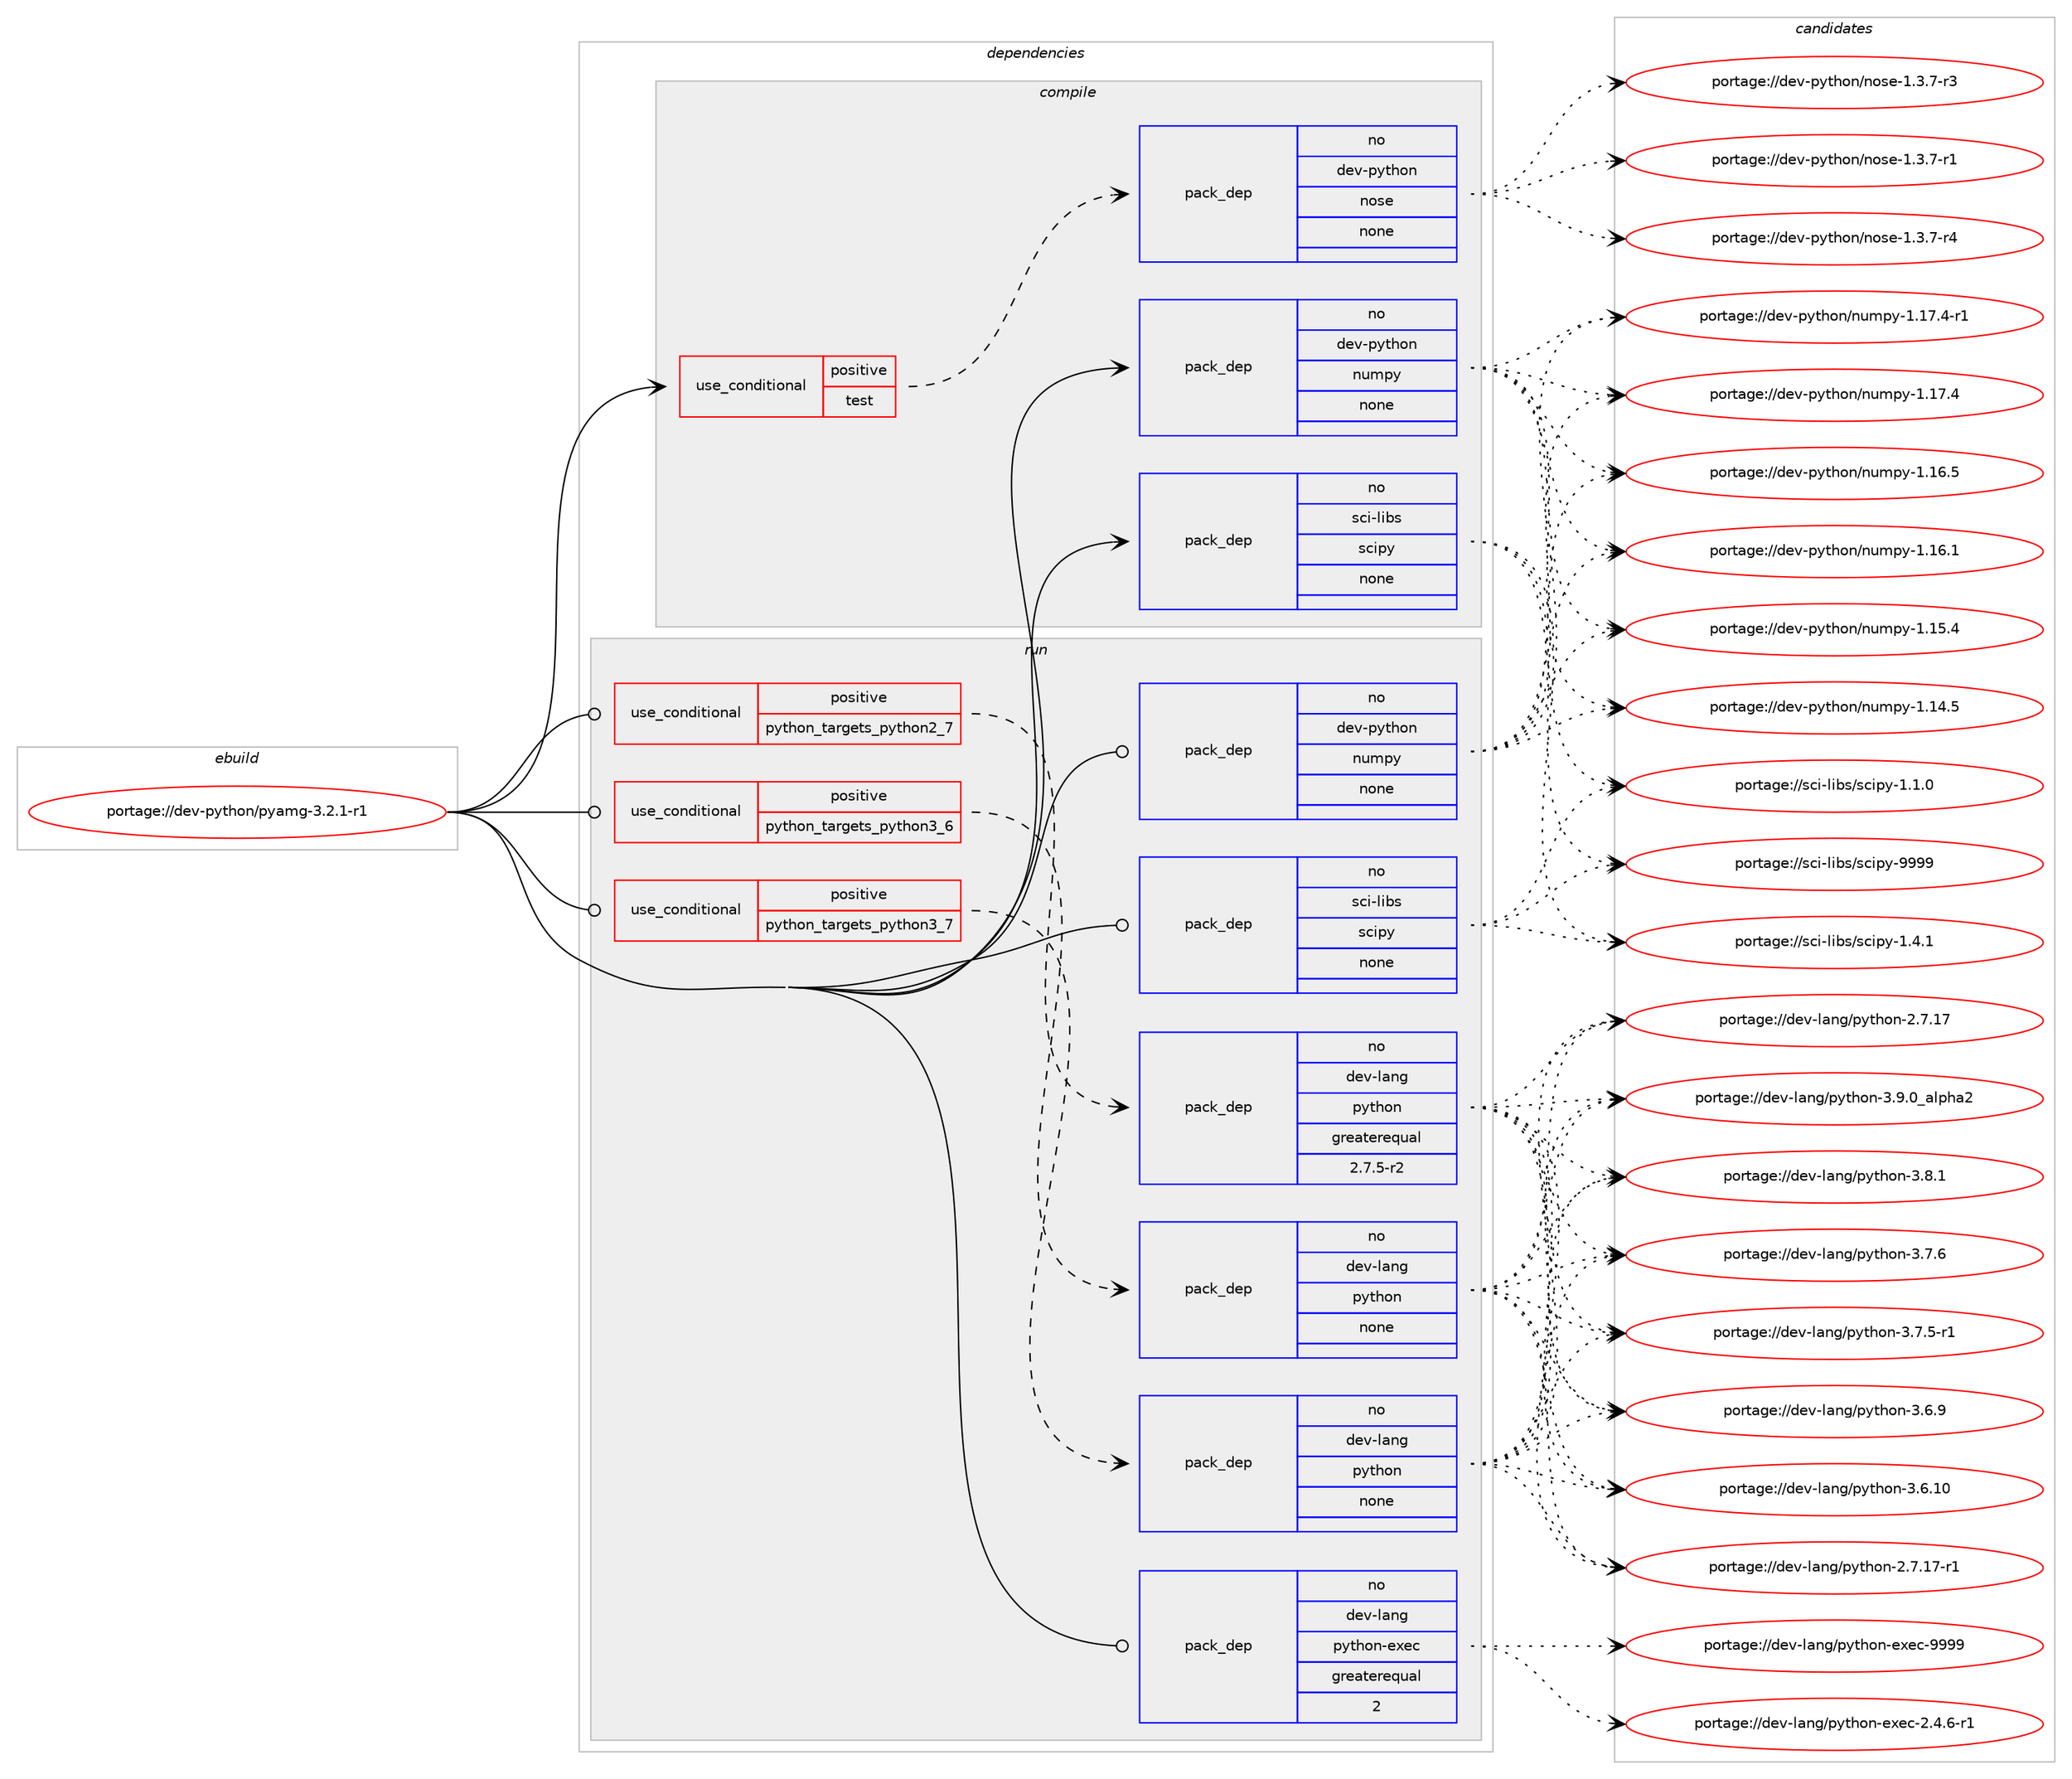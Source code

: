 digraph prolog {

# *************
# Graph options
# *************

newrank=true;
concentrate=true;
compound=true;
graph [rankdir=LR,fontname=Helvetica,fontsize=10,ranksep=1.5];#, ranksep=2.5, nodesep=0.2];
edge  [arrowhead=vee];
node  [fontname=Helvetica,fontsize=10];

# **********
# The ebuild
# **********

subgraph cluster_leftcol {
color=gray;
label=<<i>ebuild</i>>;
id [label="portage://dev-python/pyamg-3.2.1-r1", color=red, width=4, href="../dev-python/pyamg-3.2.1-r1.svg"];
}

# ****************
# The dependencies
# ****************

subgraph cluster_midcol {
color=gray;
label=<<i>dependencies</i>>;
subgraph cluster_compile {
fillcolor="#eeeeee";
style=filled;
label=<<i>compile</i>>;
subgraph cond110056 {
dependency439959 [label=<<TABLE BORDER="0" CELLBORDER="1" CELLSPACING="0" CELLPADDING="4"><TR><TD ROWSPAN="3" CELLPADDING="10">use_conditional</TD></TR><TR><TD>positive</TD></TR><TR><TD>test</TD></TR></TABLE>>, shape=none, color=red];
subgraph pack324965 {
dependency439960 [label=<<TABLE BORDER="0" CELLBORDER="1" CELLSPACING="0" CELLPADDING="4" WIDTH="220"><TR><TD ROWSPAN="6" CELLPADDING="30">pack_dep</TD></TR><TR><TD WIDTH="110">no</TD></TR><TR><TD>dev-python</TD></TR><TR><TD>nose</TD></TR><TR><TD>none</TD></TR><TR><TD></TD></TR></TABLE>>, shape=none, color=blue];
}
dependency439959:e -> dependency439960:w [weight=20,style="dashed",arrowhead="vee"];
}
id:e -> dependency439959:w [weight=20,style="solid",arrowhead="vee"];
subgraph pack324966 {
dependency439961 [label=<<TABLE BORDER="0" CELLBORDER="1" CELLSPACING="0" CELLPADDING="4" WIDTH="220"><TR><TD ROWSPAN="6" CELLPADDING="30">pack_dep</TD></TR><TR><TD WIDTH="110">no</TD></TR><TR><TD>dev-python</TD></TR><TR><TD>numpy</TD></TR><TR><TD>none</TD></TR><TR><TD></TD></TR></TABLE>>, shape=none, color=blue];
}
id:e -> dependency439961:w [weight=20,style="solid",arrowhead="vee"];
subgraph pack324967 {
dependency439962 [label=<<TABLE BORDER="0" CELLBORDER="1" CELLSPACING="0" CELLPADDING="4" WIDTH="220"><TR><TD ROWSPAN="6" CELLPADDING="30">pack_dep</TD></TR><TR><TD WIDTH="110">no</TD></TR><TR><TD>sci-libs</TD></TR><TR><TD>scipy</TD></TR><TR><TD>none</TD></TR><TR><TD></TD></TR></TABLE>>, shape=none, color=blue];
}
id:e -> dependency439962:w [weight=20,style="solid",arrowhead="vee"];
}
subgraph cluster_compileandrun {
fillcolor="#eeeeee";
style=filled;
label=<<i>compile and run</i>>;
}
subgraph cluster_run {
fillcolor="#eeeeee";
style=filled;
label=<<i>run</i>>;
subgraph cond110057 {
dependency439963 [label=<<TABLE BORDER="0" CELLBORDER="1" CELLSPACING="0" CELLPADDING="4"><TR><TD ROWSPAN="3" CELLPADDING="10">use_conditional</TD></TR><TR><TD>positive</TD></TR><TR><TD>python_targets_python2_7</TD></TR></TABLE>>, shape=none, color=red];
subgraph pack324968 {
dependency439964 [label=<<TABLE BORDER="0" CELLBORDER="1" CELLSPACING="0" CELLPADDING="4" WIDTH="220"><TR><TD ROWSPAN="6" CELLPADDING="30">pack_dep</TD></TR><TR><TD WIDTH="110">no</TD></TR><TR><TD>dev-lang</TD></TR><TR><TD>python</TD></TR><TR><TD>greaterequal</TD></TR><TR><TD>2.7.5-r2</TD></TR></TABLE>>, shape=none, color=blue];
}
dependency439963:e -> dependency439964:w [weight=20,style="dashed",arrowhead="vee"];
}
id:e -> dependency439963:w [weight=20,style="solid",arrowhead="odot"];
subgraph cond110058 {
dependency439965 [label=<<TABLE BORDER="0" CELLBORDER="1" CELLSPACING="0" CELLPADDING="4"><TR><TD ROWSPAN="3" CELLPADDING="10">use_conditional</TD></TR><TR><TD>positive</TD></TR><TR><TD>python_targets_python3_6</TD></TR></TABLE>>, shape=none, color=red];
subgraph pack324969 {
dependency439966 [label=<<TABLE BORDER="0" CELLBORDER="1" CELLSPACING="0" CELLPADDING="4" WIDTH="220"><TR><TD ROWSPAN="6" CELLPADDING="30">pack_dep</TD></TR><TR><TD WIDTH="110">no</TD></TR><TR><TD>dev-lang</TD></TR><TR><TD>python</TD></TR><TR><TD>none</TD></TR><TR><TD></TD></TR></TABLE>>, shape=none, color=blue];
}
dependency439965:e -> dependency439966:w [weight=20,style="dashed",arrowhead="vee"];
}
id:e -> dependency439965:w [weight=20,style="solid",arrowhead="odot"];
subgraph cond110059 {
dependency439967 [label=<<TABLE BORDER="0" CELLBORDER="1" CELLSPACING="0" CELLPADDING="4"><TR><TD ROWSPAN="3" CELLPADDING="10">use_conditional</TD></TR><TR><TD>positive</TD></TR><TR><TD>python_targets_python3_7</TD></TR></TABLE>>, shape=none, color=red];
subgraph pack324970 {
dependency439968 [label=<<TABLE BORDER="0" CELLBORDER="1" CELLSPACING="0" CELLPADDING="4" WIDTH="220"><TR><TD ROWSPAN="6" CELLPADDING="30">pack_dep</TD></TR><TR><TD WIDTH="110">no</TD></TR><TR><TD>dev-lang</TD></TR><TR><TD>python</TD></TR><TR><TD>none</TD></TR><TR><TD></TD></TR></TABLE>>, shape=none, color=blue];
}
dependency439967:e -> dependency439968:w [weight=20,style="dashed",arrowhead="vee"];
}
id:e -> dependency439967:w [weight=20,style="solid",arrowhead="odot"];
subgraph pack324971 {
dependency439969 [label=<<TABLE BORDER="0" CELLBORDER="1" CELLSPACING="0" CELLPADDING="4" WIDTH="220"><TR><TD ROWSPAN="6" CELLPADDING="30">pack_dep</TD></TR><TR><TD WIDTH="110">no</TD></TR><TR><TD>dev-lang</TD></TR><TR><TD>python-exec</TD></TR><TR><TD>greaterequal</TD></TR><TR><TD>2</TD></TR></TABLE>>, shape=none, color=blue];
}
id:e -> dependency439969:w [weight=20,style="solid",arrowhead="odot"];
subgraph pack324972 {
dependency439970 [label=<<TABLE BORDER="0" CELLBORDER="1" CELLSPACING="0" CELLPADDING="4" WIDTH="220"><TR><TD ROWSPAN="6" CELLPADDING="30">pack_dep</TD></TR><TR><TD WIDTH="110">no</TD></TR><TR><TD>dev-python</TD></TR><TR><TD>numpy</TD></TR><TR><TD>none</TD></TR><TR><TD></TD></TR></TABLE>>, shape=none, color=blue];
}
id:e -> dependency439970:w [weight=20,style="solid",arrowhead="odot"];
subgraph pack324973 {
dependency439971 [label=<<TABLE BORDER="0" CELLBORDER="1" CELLSPACING="0" CELLPADDING="4" WIDTH="220"><TR><TD ROWSPAN="6" CELLPADDING="30">pack_dep</TD></TR><TR><TD WIDTH="110">no</TD></TR><TR><TD>sci-libs</TD></TR><TR><TD>scipy</TD></TR><TR><TD>none</TD></TR><TR><TD></TD></TR></TABLE>>, shape=none, color=blue];
}
id:e -> dependency439971:w [weight=20,style="solid",arrowhead="odot"];
}
}

# **************
# The candidates
# **************

subgraph cluster_choices {
rank=same;
color=gray;
label=<<i>candidates</i>>;

subgraph choice324965 {
color=black;
nodesep=1;
choice10010111845112121116104111110471101111151014549465146554511452 [label="portage://dev-python/nose-1.3.7-r4", color=red, width=4,href="../dev-python/nose-1.3.7-r4.svg"];
choice10010111845112121116104111110471101111151014549465146554511451 [label="portage://dev-python/nose-1.3.7-r3", color=red, width=4,href="../dev-python/nose-1.3.7-r3.svg"];
choice10010111845112121116104111110471101111151014549465146554511449 [label="portage://dev-python/nose-1.3.7-r1", color=red, width=4,href="../dev-python/nose-1.3.7-r1.svg"];
dependency439960:e -> choice10010111845112121116104111110471101111151014549465146554511452:w [style=dotted,weight="100"];
dependency439960:e -> choice10010111845112121116104111110471101111151014549465146554511451:w [style=dotted,weight="100"];
dependency439960:e -> choice10010111845112121116104111110471101111151014549465146554511449:w [style=dotted,weight="100"];
}
subgraph choice324966 {
color=black;
nodesep=1;
choice1001011184511212111610411111047110117109112121454946495546524511449 [label="portage://dev-python/numpy-1.17.4-r1", color=red, width=4,href="../dev-python/numpy-1.17.4-r1.svg"];
choice100101118451121211161041111104711011710911212145494649554652 [label="portage://dev-python/numpy-1.17.4", color=red, width=4,href="../dev-python/numpy-1.17.4.svg"];
choice100101118451121211161041111104711011710911212145494649544653 [label="portage://dev-python/numpy-1.16.5", color=red, width=4,href="../dev-python/numpy-1.16.5.svg"];
choice100101118451121211161041111104711011710911212145494649544649 [label="portage://dev-python/numpy-1.16.1", color=red, width=4,href="../dev-python/numpy-1.16.1.svg"];
choice100101118451121211161041111104711011710911212145494649534652 [label="portage://dev-python/numpy-1.15.4", color=red, width=4,href="../dev-python/numpy-1.15.4.svg"];
choice100101118451121211161041111104711011710911212145494649524653 [label="portage://dev-python/numpy-1.14.5", color=red, width=4,href="../dev-python/numpy-1.14.5.svg"];
dependency439961:e -> choice1001011184511212111610411111047110117109112121454946495546524511449:w [style=dotted,weight="100"];
dependency439961:e -> choice100101118451121211161041111104711011710911212145494649554652:w [style=dotted,weight="100"];
dependency439961:e -> choice100101118451121211161041111104711011710911212145494649544653:w [style=dotted,weight="100"];
dependency439961:e -> choice100101118451121211161041111104711011710911212145494649544649:w [style=dotted,weight="100"];
dependency439961:e -> choice100101118451121211161041111104711011710911212145494649534652:w [style=dotted,weight="100"];
dependency439961:e -> choice100101118451121211161041111104711011710911212145494649524653:w [style=dotted,weight="100"];
}
subgraph choice324967 {
color=black;
nodesep=1;
choice11599105451081059811547115991051121214557575757 [label="portage://sci-libs/scipy-9999", color=red, width=4,href="../sci-libs/scipy-9999.svg"];
choice1159910545108105981154711599105112121454946524649 [label="portage://sci-libs/scipy-1.4.1", color=red, width=4,href="../sci-libs/scipy-1.4.1.svg"];
choice1159910545108105981154711599105112121454946494648 [label="portage://sci-libs/scipy-1.1.0", color=red, width=4,href="../sci-libs/scipy-1.1.0.svg"];
dependency439962:e -> choice11599105451081059811547115991051121214557575757:w [style=dotted,weight="100"];
dependency439962:e -> choice1159910545108105981154711599105112121454946524649:w [style=dotted,weight="100"];
dependency439962:e -> choice1159910545108105981154711599105112121454946494648:w [style=dotted,weight="100"];
}
subgraph choice324968 {
color=black;
nodesep=1;
choice10010111845108971101034711212111610411111045514657464895971081121049750 [label="portage://dev-lang/python-3.9.0_alpha2", color=red, width=4,href="../dev-lang/python-3.9.0_alpha2.svg"];
choice100101118451089711010347112121116104111110455146564649 [label="portage://dev-lang/python-3.8.1", color=red, width=4,href="../dev-lang/python-3.8.1.svg"];
choice100101118451089711010347112121116104111110455146554654 [label="portage://dev-lang/python-3.7.6", color=red, width=4,href="../dev-lang/python-3.7.6.svg"];
choice1001011184510897110103471121211161041111104551465546534511449 [label="portage://dev-lang/python-3.7.5-r1", color=red, width=4,href="../dev-lang/python-3.7.5-r1.svg"];
choice100101118451089711010347112121116104111110455146544657 [label="portage://dev-lang/python-3.6.9", color=red, width=4,href="../dev-lang/python-3.6.9.svg"];
choice10010111845108971101034711212111610411111045514654464948 [label="portage://dev-lang/python-3.6.10", color=red, width=4,href="../dev-lang/python-3.6.10.svg"];
choice100101118451089711010347112121116104111110455046554649554511449 [label="portage://dev-lang/python-2.7.17-r1", color=red, width=4,href="../dev-lang/python-2.7.17-r1.svg"];
choice10010111845108971101034711212111610411111045504655464955 [label="portage://dev-lang/python-2.7.17", color=red, width=4,href="../dev-lang/python-2.7.17.svg"];
dependency439964:e -> choice10010111845108971101034711212111610411111045514657464895971081121049750:w [style=dotted,weight="100"];
dependency439964:e -> choice100101118451089711010347112121116104111110455146564649:w [style=dotted,weight="100"];
dependency439964:e -> choice100101118451089711010347112121116104111110455146554654:w [style=dotted,weight="100"];
dependency439964:e -> choice1001011184510897110103471121211161041111104551465546534511449:w [style=dotted,weight="100"];
dependency439964:e -> choice100101118451089711010347112121116104111110455146544657:w [style=dotted,weight="100"];
dependency439964:e -> choice10010111845108971101034711212111610411111045514654464948:w [style=dotted,weight="100"];
dependency439964:e -> choice100101118451089711010347112121116104111110455046554649554511449:w [style=dotted,weight="100"];
dependency439964:e -> choice10010111845108971101034711212111610411111045504655464955:w [style=dotted,weight="100"];
}
subgraph choice324969 {
color=black;
nodesep=1;
choice10010111845108971101034711212111610411111045514657464895971081121049750 [label="portage://dev-lang/python-3.9.0_alpha2", color=red, width=4,href="../dev-lang/python-3.9.0_alpha2.svg"];
choice100101118451089711010347112121116104111110455146564649 [label="portage://dev-lang/python-3.8.1", color=red, width=4,href="../dev-lang/python-3.8.1.svg"];
choice100101118451089711010347112121116104111110455146554654 [label="portage://dev-lang/python-3.7.6", color=red, width=4,href="../dev-lang/python-3.7.6.svg"];
choice1001011184510897110103471121211161041111104551465546534511449 [label="portage://dev-lang/python-3.7.5-r1", color=red, width=4,href="../dev-lang/python-3.7.5-r1.svg"];
choice100101118451089711010347112121116104111110455146544657 [label="portage://dev-lang/python-3.6.9", color=red, width=4,href="../dev-lang/python-3.6.9.svg"];
choice10010111845108971101034711212111610411111045514654464948 [label="portage://dev-lang/python-3.6.10", color=red, width=4,href="../dev-lang/python-3.6.10.svg"];
choice100101118451089711010347112121116104111110455046554649554511449 [label="portage://dev-lang/python-2.7.17-r1", color=red, width=4,href="../dev-lang/python-2.7.17-r1.svg"];
choice10010111845108971101034711212111610411111045504655464955 [label="portage://dev-lang/python-2.7.17", color=red, width=4,href="../dev-lang/python-2.7.17.svg"];
dependency439966:e -> choice10010111845108971101034711212111610411111045514657464895971081121049750:w [style=dotted,weight="100"];
dependency439966:e -> choice100101118451089711010347112121116104111110455146564649:w [style=dotted,weight="100"];
dependency439966:e -> choice100101118451089711010347112121116104111110455146554654:w [style=dotted,weight="100"];
dependency439966:e -> choice1001011184510897110103471121211161041111104551465546534511449:w [style=dotted,weight="100"];
dependency439966:e -> choice100101118451089711010347112121116104111110455146544657:w [style=dotted,weight="100"];
dependency439966:e -> choice10010111845108971101034711212111610411111045514654464948:w [style=dotted,weight="100"];
dependency439966:e -> choice100101118451089711010347112121116104111110455046554649554511449:w [style=dotted,weight="100"];
dependency439966:e -> choice10010111845108971101034711212111610411111045504655464955:w [style=dotted,weight="100"];
}
subgraph choice324970 {
color=black;
nodesep=1;
choice10010111845108971101034711212111610411111045514657464895971081121049750 [label="portage://dev-lang/python-3.9.0_alpha2", color=red, width=4,href="../dev-lang/python-3.9.0_alpha2.svg"];
choice100101118451089711010347112121116104111110455146564649 [label="portage://dev-lang/python-3.8.1", color=red, width=4,href="../dev-lang/python-3.8.1.svg"];
choice100101118451089711010347112121116104111110455146554654 [label="portage://dev-lang/python-3.7.6", color=red, width=4,href="../dev-lang/python-3.7.6.svg"];
choice1001011184510897110103471121211161041111104551465546534511449 [label="portage://dev-lang/python-3.7.5-r1", color=red, width=4,href="../dev-lang/python-3.7.5-r1.svg"];
choice100101118451089711010347112121116104111110455146544657 [label="portage://dev-lang/python-3.6.9", color=red, width=4,href="../dev-lang/python-3.6.9.svg"];
choice10010111845108971101034711212111610411111045514654464948 [label="portage://dev-lang/python-3.6.10", color=red, width=4,href="../dev-lang/python-3.6.10.svg"];
choice100101118451089711010347112121116104111110455046554649554511449 [label="portage://dev-lang/python-2.7.17-r1", color=red, width=4,href="../dev-lang/python-2.7.17-r1.svg"];
choice10010111845108971101034711212111610411111045504655464955 [label="portage://dev-lang/python-2.7.17", color=red, width=4,href="../dev-lang/python-2.7.17.svg"];
dependency439968:e -> choice10010111845108971101034711212111610411111045514657464895971081121049750:w [style=dotted,weight="100"];
dependency439968:e -> choice100101118451089711010347112121116104111110455146564649:w [style=dotted,weight="100"];
dependency439968:e -> choice100101118451089711010347112121116104111110455146554654:w [style=dotted,weight="100"];
dependency439968:e -> choice1001011184510897110103471121211161041111104551465546534511449:w [style=dotted,weight="100"];
dependency439968:e -> choice100101118451089711010347112121116104111110455146544657:w [style=dotted,weight="100"];
dependency439968:e -> choice10010111845108971101034711212111610411111045514654464948:w [style=dotted,weight="100"];
dependency439968:e -> choice100101118451089711010347112121116104111110455046554649554511449:w [style=dotted,weight="100"];
dependency439968:e -> choice10010111845108971101034711212111610411111045504655464955:w [style=dotted,weight="100"];
}
subgraph choice324971 {
color=black;
nodesep=1;
choice10010111845108971101034711212111610411111045101120101994557575757 [label="portage://dev-lang/python-exec-9999", color=red, width=4,href="../dev-lang/python-exec-9999.svg"];
choice10010111845108971101034711212111610411111045101120101994550465246544511449 [label="portage://dev-lang/python-exec-2.4.6-r1", color=red, width=4,href="../dev-lang/python-exec-2.4.6-r1.svg"];
dependency439969:e -> choice10010111845108971101034711212111610411111045101120101994557575757:w [style=dotted,weight="100"];
dependency439969:e -> choice10010111845108971101034711212111610411111045101120101994550465246544511449:w [style=dotted,weight="100"];
}
subgraph choice324972 {
color=black;
nodesep=1;
choice1001011184511212111610411111047110117109112121454946495546524511449 [label="portage://dev-python/numpy-1.17.4-r1", color=red, width=4,href="../dev-python/numpy-1.17.4-r1.svg"];
choice100101118451121211161041111104711011710911212145494649554652 [label="portage://dev-python/numpy-1.17.4", color=red, width=4,href="../dev-python/numpy-1.17.4.svg"];
choice100101118451121211161041111104711011710911212145494649544653 [label="portage://dev-python/numpy-1.16.5", color=red, width=4,href="../dev-python/numpy-1.16.5.svg"];
choice100101118451121211161041111104711011710911212145494649544649 [label="portage://dev-python/numpy-1.16.1", color=red, width=4,href="../dev-python/numpy-1.16.1.svg"];
choice100101118451121211161041111104711011710911212145494649534652 [label="portage://dev-python/numpy-1.15.4", color=red, width=4,href="../dev-python/numpy-1.15.4.svg"];
choice100101118451121211161041111104711011710911212145494649524653 [label="portage://dev-python/numpy-1.14.5", color=red, width=4,href="../dev-python/numpy-1.14.5.svg"];
dependency439970:e -> choice1001011184511212111610411111047110117109112121454946495546524511449:w [style=dotted,weight="100"];
dependency439970:e -> choice100101118451121211161041111104711011710911212145494649554652:w [style=dotted,weight="100"];
dependency439970:e -> choice100101118451121211161041111104711011710911212145494649544653:w [style=dotted,weight="100"];
dependency439970:e -> choice100101118451121211161041111104711011710911212145494649544649:w [style=dotted,weight="100"];
dependency439970:e -> choice100101118451121211161041111104711011710911212145494649534652:w [style=dotted,weight="100"];
dependency439970:e -> choice100101118451121211161041111104711011710911212145494649524653:w [style=dotted,weight="100"];
}
subgraph choice324973 {
color=black;
nodesep=1;
choice11599105451081059811547115991051121214557575757 [label="portage://sci-libs/scipy-9999", color=red, width=4,href="../sci-libs/scipy-9999.svg"];
choice1159910545108105981154711599105112121454946524649 [label="portage://sci-libs/scipy-1.4.1", color=red, width=4,href="../sci-libs/scipy-1.4.1.svg"];
choice1159910545108105981154711599105112121454946494648 [label="portage://sci-libs/scipy-1.1.0", color=red, width=4,href="../sci-libs/scipy-1.1.0.svg"];
dependency439971:e -> choice11599105451081059811547115991051121214557575757:w [style=dotted,weight="100"];
dependency439971:e -> choice1159910545108105981154711599105112121454946524649:w [style=dotted,weight="100"];
dependency439971:e -> choice1159910545108105981154711599105112121454946494648:w [style=dotted,weight="100"];
}
}

}
